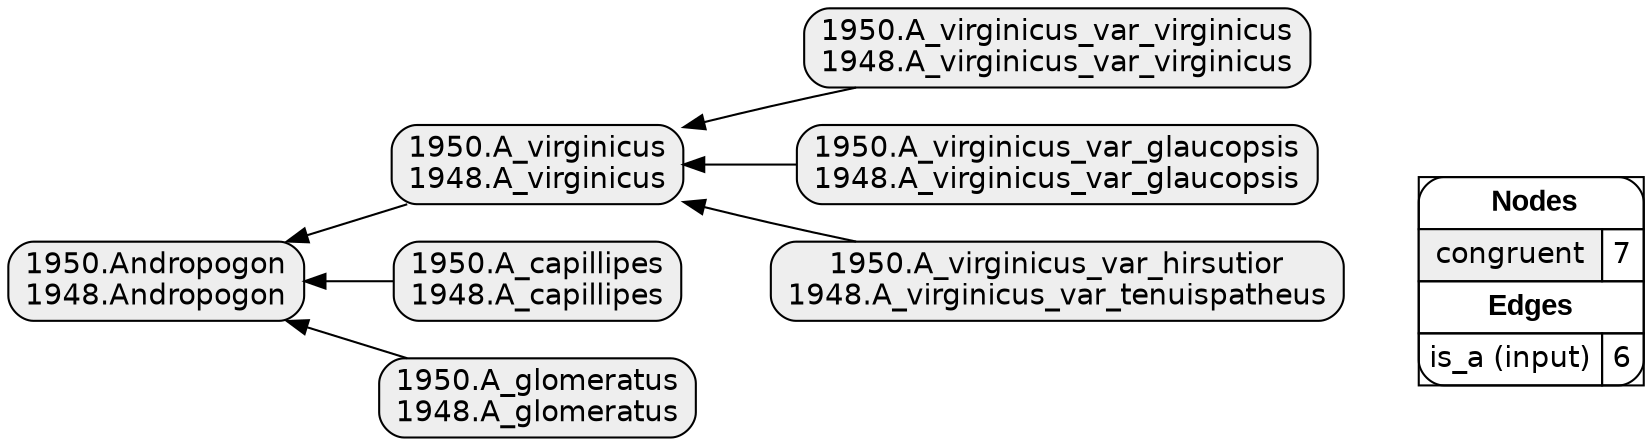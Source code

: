 digraph{
rankdir=RL
node[shape=box style="filled,rounded" fillcolor="#EEEEEE" fontname="helvetica"] 
"1950.A_virginicus_var_virginicus\n1948.A_virginicus_var_virginicus"
"1950.A_virginicus_var_glaucopsis\n1948.A_virginicus_var_glaucopsis"
"1950.Andropogon\n1948.Andropogon"
"1950.A_capillipes\n1948.A_capillipes"
"1950.A_virginicus\n1948.A_virginicus"
"1950.A_glomeratus\n1948.A_glomeratus"
"1950.A_virginicus_var_hirsutior\n1948.A_virginicus_var_tenuispatheus"
edge[arrowhead=normal style=solid color="#000000" constraint=true penwidth=1]
"1950.A_virginicus\n1948.A_virginicus" -> "1950.Andropogon\n1948.Andropogon"
"1950.A_glomeratus\n1948.A_glomeratus" -> "1950.Andropogon\n1948.Andropogon"
"1950.A_virginicus_var_virginicus\n1948.A_virginicus_var_virginicus" -> "1950.A_virginicus\n1948.A_virginicus"
"1950.A_virginicus_var_glaucopsis\n1948.A_virginicus_var_glaucopsis" -> "1950.A_virginicus\n1948.A_virginicus"
"1950.A_virginicus_var_hirsutior\n1948.A_virginicus_var_tenuispatheus" -> "1950.A_virginicus\n1948.A_virginicus"
"1950.A_capillipes\n1948.A_capillipes" -> "1950.Andropogon\n1948.Andropogon"
edge[arrowhead=normal style=dotted color="#000000" constraint=true penwidth=1]
node[shape=box] 
{rank=source Legend [fillcolor= white margin=0 label=< 
 <TABLE BORDER="0" CELLBORDER="1" CELLSPACING="0" CELLPADDING="4"> 
<TR> <TD COLSPAN="2"><font face="Arial Black"> Nodes</font></TD> </TR> 
<TR> 
 <TD bgcolor="#EEEEEE" fontname="helvetica">congruent</TD> 
 <TD>7</TD> 
 </TR> 
<TR> <TD COLSPAN="2"><font face = "Arial Black"> Edges </font></TD> </TR> 
<TR> 
 <TD><font color ="#000000">is_a (input)</font></TD><TD>6</TD>
</TR>
</TABLE> 
 >] } 
}